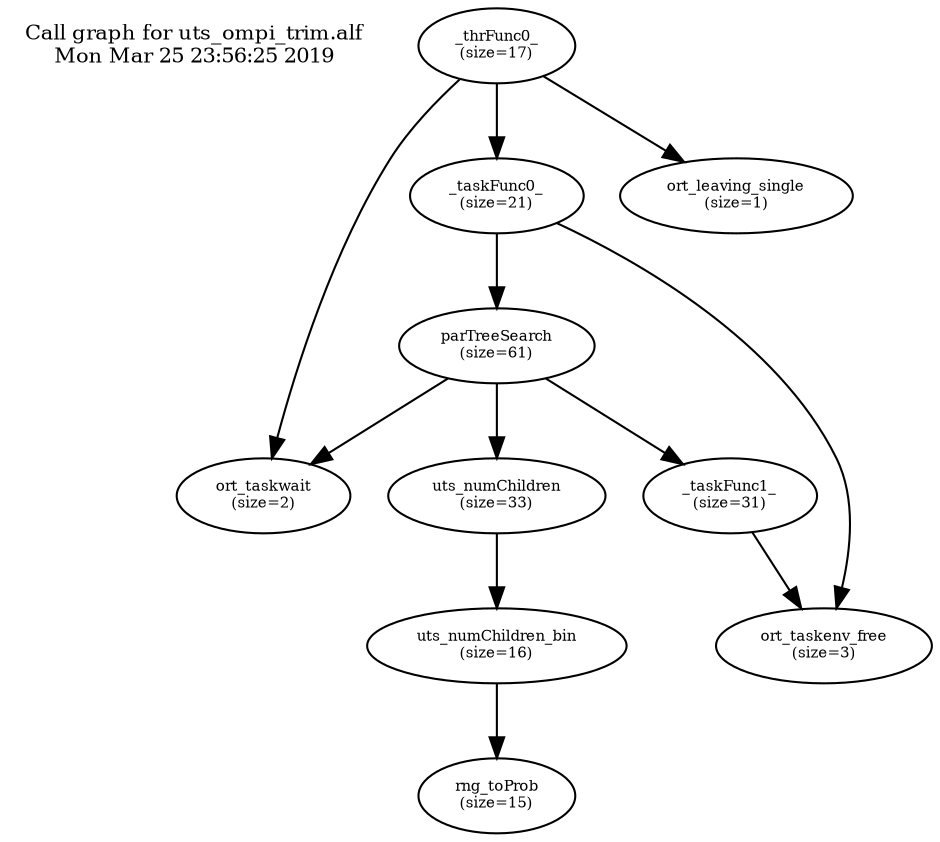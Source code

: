 digraph "" {
  size="10,8";
  rankdir=TB;
  center=1;
  rotate=0;
   {
   node [shape=plaintext,fontsize=10];
   "Call graph for uts_ompi_trim.alf\nMon Mar 25 23:56:25 2019"
   }
   0 [label="_thrFunc0_\n(size=17)",fontsize=7]
   1 [label="ort_taskwait\n(size=2)",fontsize=7]
   2 [label="_taskFunc0_\n(size=21)",fontsize=7]
   3 [label="ort_taskenv_free\n(size=3)",fontsize=7]
   4 [label="parTreeSearch\n(size=61)",fontsize=7]
   5 [label="uts_numChildren\n(size=33)",fontsize=7]
   6 [label="uts_numChildren_bin\n(size=16)",fontsize=7]
   7 [label="rng_toProb\n(size=15)",fontsize=7]
   8 [label="_taskFunc1_\n(size=31)",fontsize=7]
   9 [label="ort_leaving_single\n(size=1)",fontsize=7]
   0->1
   0->2
   0->9
   2->3
   2->4
   4->5
   4->8
   4->1
   5->6
   6->7
   8->3
}
